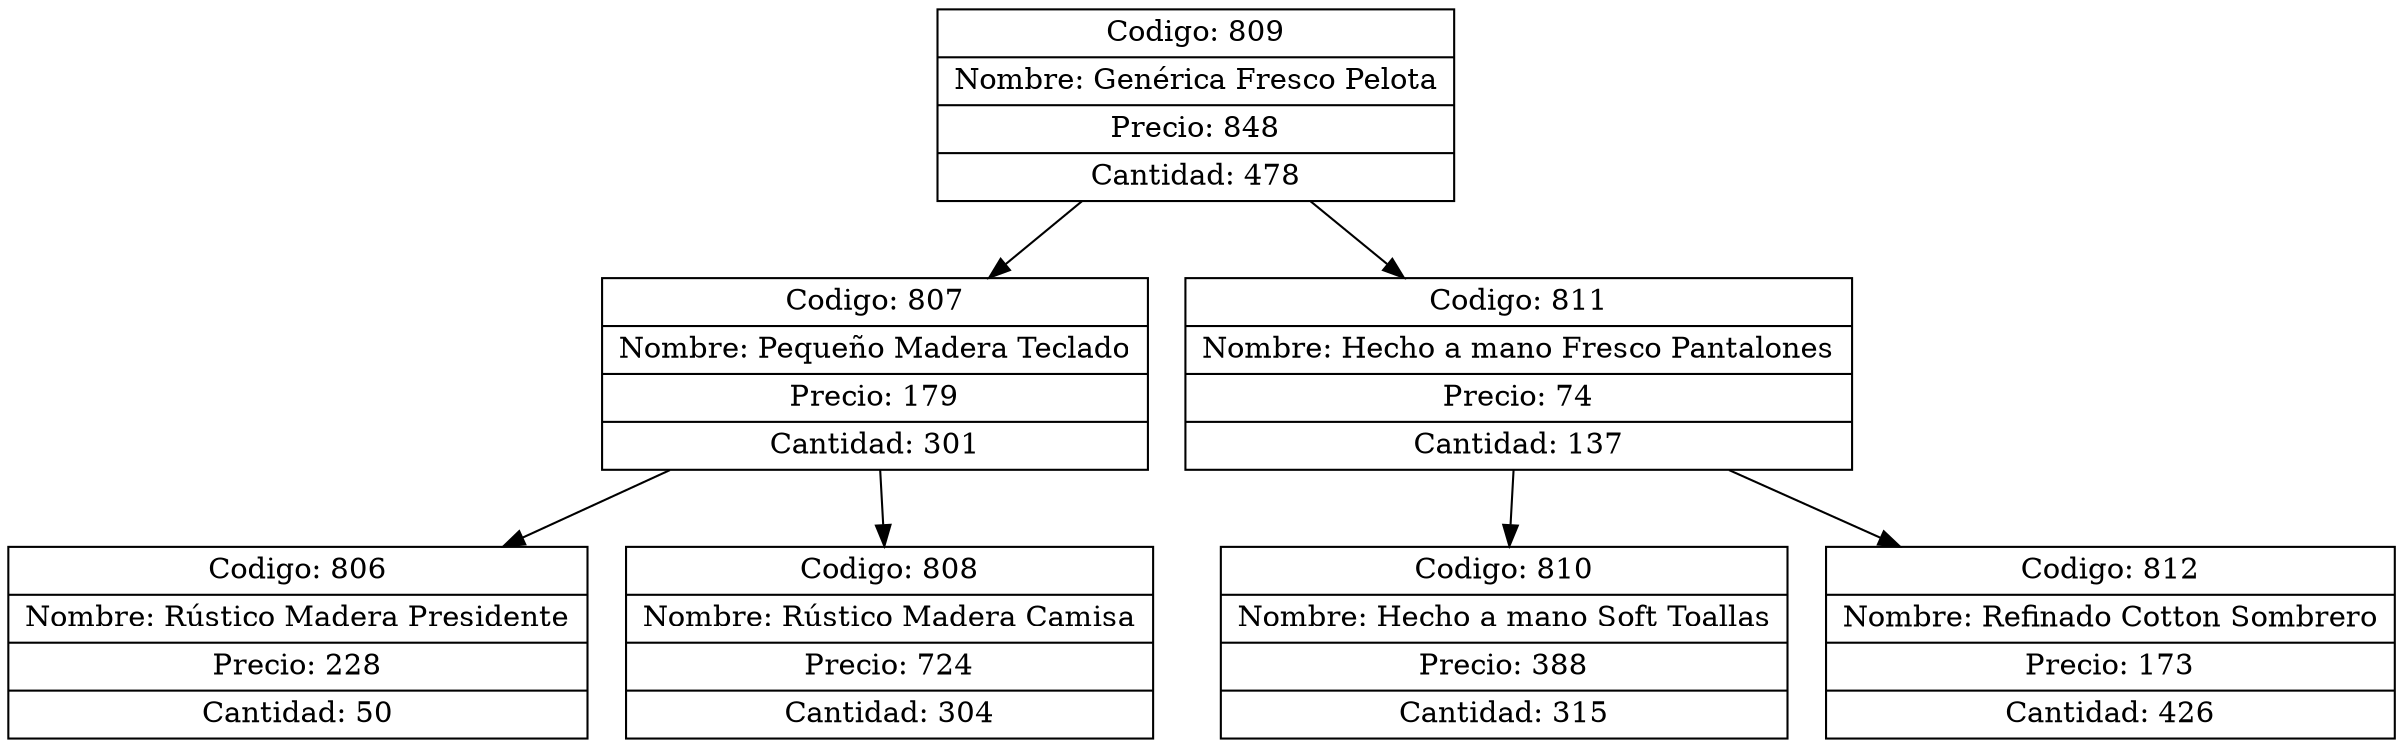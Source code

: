 digraph grafico{
rankdir=UD 
node[shape=box] 
concentrate=true 
nodo809[ shape=record, label ="{Codigo: 809|Nombre: Genérica Fresco Pelota|Precio: 848|Cantidad: 478}"];
nodo807[ shape=record, label ="{Codigo: 807|Nombre: Pequeño Madera Teclado|Precio: 179|Cantidad: 301}"];
nodo806[ shape=record, label ="{Codigo: 806|Nombre: Rústico Madera Presidente|Precio: 228|Cantidad: 50}"];
nodo807->nodo806
nodo808[ shape=record, label ="{Codigo: 808|Nombre: Rústico Madera Camisa|Precio: 724|Cantidad: 304}"];
nodo807->nodo808
nodo809->nodo807
nodo811[ shape=record, label ="{Codigo: 811|Nombre: Hecho a mano Fresco Pantalones|Precio: 74|Cantidad: 137}"];
nodo810[ shape=record, label ="{Codigo: 810|Nombre: Hecho a mano Soft Toallas|Precio: 388|Cantidad: 315}"];
nodo811->nodo810
nodo812[ shape=record, label ="{Codigo: 812|Nombre: Refinado Cotton Sombrero|Precio: 173|Cantidad: 426}"];
nodo811->nodo812
nodo809->nodo811
}
